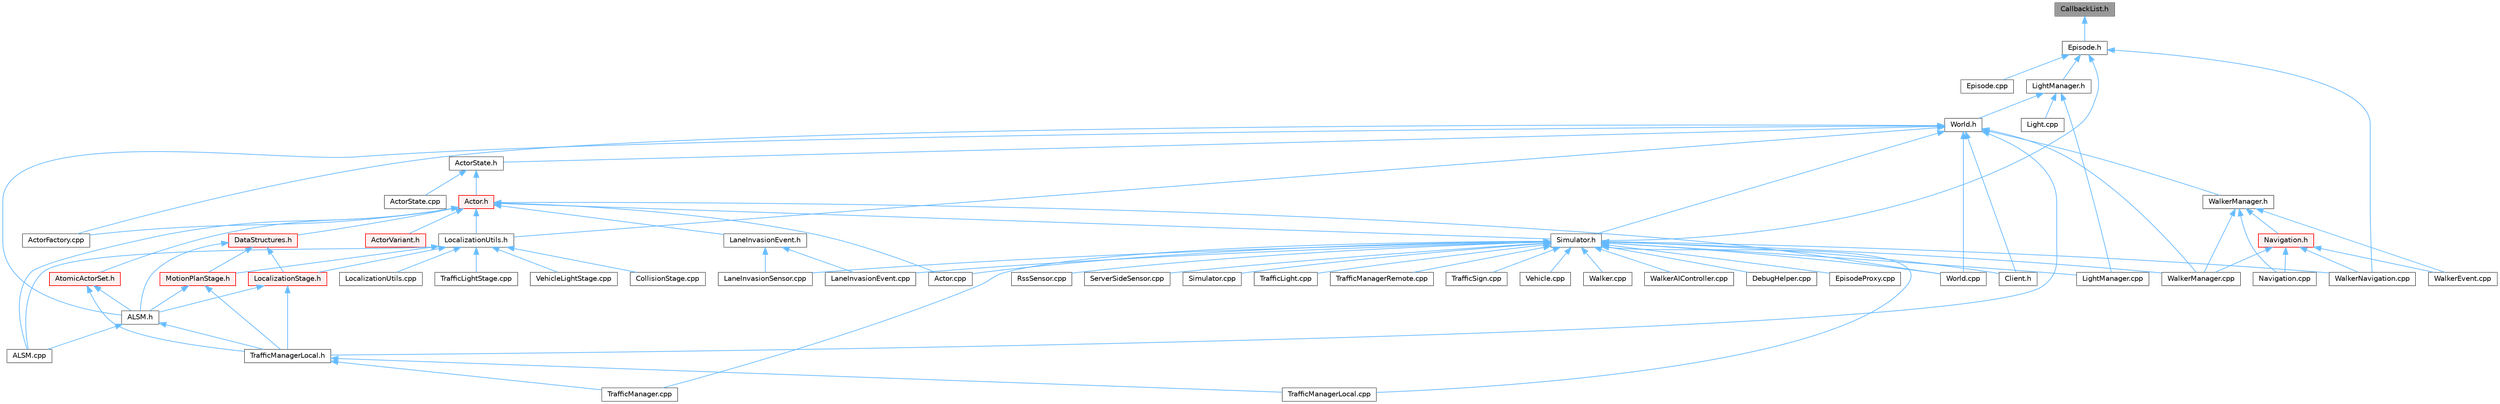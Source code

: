 digraph "CallbackList.h"
{
 // INTERACTIVE_SVG=YES
 // LATEX_PDF_SIZE
  bgcolor="transparent";
  edge [fontname=Helvetica,fontsize=10,labelfontname=Helvetica,labelfontsize=10];
  node [fontname=Helvetica,fontsize=10,shape=box,height=0.2,width=0.4];
  Node1 [id="Node000001",label="CallbackList.h",height=0.2,width=0.4,color="gray40", fillcolor="grey60", style="filled", fontcolor="black",tooltip=" "];
  Node1 -> Node2 [id="edge1_Node000001_Node000002",dir="back",color="steelblue1",style="solid",tooltip=" "];
  Node2 [id="Node000002",label="Episode.h",height=0.2,width=0.4,color="grey40", fillcolor="white", style="filled",URL="$d9/d9e/Episode_8h.html",tooltip=" "];
  Node2 -> Node3 [id="edge2_Node000002_Node000003",dir="back",color="steelblue1",style="solid",tooltip=" "];
  Node3 [id="Node000003",label="Episode.cpp",height=0.2,width=0.4,color="grey40", fillcolor="white", style="filled",URL="$d6/d12/Episode_8cpp.html",tooltip=" "];
  Node2 -> Node4 [id="edge3_Node000002_Node000004",dir="back",color="steelblue1",style="solid",tooltip=" "];
  Node4 [id="Node000004",label="LightManager.h",height=0.2,width=0.4,color="grey40", fillcolor="white", style="filled",URL="$dd/d9a/LightManager_8h.html",tooltip=" "];
  Node4 -> Node5 [id="edge4_Node000004_Node000005",dir="back",color="steelblue1",style="solid",tooltip=" "];
  Node5 [id="Node000005",label="Light.cpp",height=0.2,width=0.4,color="grey40", fillcolor="white", style="filled",URL="$d2/d41/Light_8cpp.html",tooltip=" "];
  Node4 -> Node6 [id="edge5_Node000004_Node000006",dir="back",color="steelblue1",style="solid",tooltip=" "];
  Node6 [id="Node000006",label="LightManager.cpp",height=0.2,width=0.4,color="grey40", fillcolor="white", style="filled",URL="$d3/d1d/LightManager_8cpp.html",tooltip=" "];
  Node4 -> Node7 [id="edge6_Node000004_Node000007",dir="back",color="steelblue1",style="solid",tooltip=" "];
  Node7 [id="Node000007",label="World.h",height=0.2,width=0.4,color="grey40", fillcolor="white", style="filled",URL="$dd/d5b/World_8h.html",tooltip=" "];
  Node7 -> Node8 [id="edge7_Node000007_Node000008",dir="back",color="steelblue1",style="solid",tooltip=" "];
  Node8 [id="Node000008",label="ALSM.h",height=0.2,width=0.4,color="grey40", fillcolor="white", style="filled",URL="$dc/d2c/ALSM_8h.html",tooltip=" "];
  Node8 -> Node9 [id="edge8_Node000008_Node000009",dir="back",color="steelblue1",style="solid",tooltip=" "];
  Node9 [id="Node000009",label="ALSM.cpp",height=0.2,width=0.4,color="grey40", fillcolor="white", style="filled",URL="$d9/da8/ALSM_8cpp.html",tooltip=" "];
  Node8 -> Node10 [id="edge9_Node000008_Node000010",dir="back",color="steelblue1",style="solid",tooltip=" "];
  Node10 [id="Node000010",label="TrafficManagerLocal.h",height=0.2,width=0.4,color="grey40", fillcolor="white", style="filled",URL="$db/ddf/TrafficManagerLocal_8h.html",tooltip=" "];
  Node10 -> Node11 [id="edge10_Node000010_Node000011",dir="back",color="steelblue1",style="solid",tooltip=" "];
  Node11 [id="Node000011",label="TrafficManager.cpp",height=0.2,width=0.4,color="grey40", fillcolor="white", style="filled",URL="$db/d04/TrafficManager_8cpp.html",tooltip=" "];
  Node10 -> Node12 [id="edge11_Node000010_Node000012",dir="back",color="steelblue1",style="solid",tooltip=" "];
  Node12 [id="Node000012",label="TrafficManagerLocal.cpp",height=0.2,width=0.4,color="grey40", fillcolor="white", style="filled",URL="$da/d53/TrafficManagerLocal_8cpp.html",tooltip=" "];
  Node7 -> Node13 [id="edge12_Node000007_Node000013",dir="back",color="steelblue1",style="solid",tooltip=" "];
  Node13 [id="Node000013",label="ActorFactory.cpp",height=0.2,width=0.4,color="grey40", fillcolor="white", style="filled",URL="$df/dd6/ActorFactory_8cpp.html",tooltip=" "];
  Node7 -> Node14 [id="edge13_Node000007_Node000014",dir="back",color="steelblue1",style="solid",tooltip=" "];
  Node14 [id="Node000014",label="ActorState.h",height=0.2,width=0.4,color="grey40", fillcolor="white", style="filled",URL="$d4/d22/client_2detail_2ActorState_8h.html",tooltip=" "];
  Node14 -> Node15 [id="edge14_Node000014_Node000015",dir="back",color="steelblue1",style="solid",tooltip=" "];
  Node15 [id="Node000015",label="Actor.h",height=0.2,width=0.4,color="red", fillcolor="#FFF0F0", style="filled",URL="$da/d48/client_2Actor_8h.html",tooltip=" "];
  Node15 -> Node9 [id="edge15_Node000015_Node000009",dir="back",color="steelblue1",style="solid",tooltip=" "];
  Node15 -> Node16 [id="edge16_Node000015_Node000016",dir="back",color="steelblue1",style="solid",tooltip=" "];
  Node16 [id="Node000016",label="Actor.cpp",height=0.2,width=0.4,color="grey40", fillcolor="white", style="filled",URL="$d4/d34/Actor_8cpp.html",tooltip=" "];
  Node15 -> Node13 [id="edge17_Node000015_Node000013",dir="back",color="steelblue1",style="solid",tooltip=" "];
  Node15 -> Node17 [id="edge18_Node000015_Node000017",dir="back",color="steelblue1",style="solid",tooltip=" "];
  Node17 [id="Node000017",label="ActorVariant.h",height=0.2,width=0.4,color="red", fillcolor="#FFF0F0", style="filled",URL="$d9/d0d/ActorVariant_8h.html",tooltip=" "];
  Node15 -> Node44 [id="edge19_Node000015_Node000044",dir="back",color="steelblue1",style="solid",tooltip=" "];
  Node44 [id="Node000044",label="AtomicActorSet.h",height=0.2,width=0.4,color="red", fillcolor="#FFF0F0", style="filled",URL="$dd/dfa/AtomicActorSet_8h.html",tooltip=" "];
  Node44 -> Node8 [id="edge20_Node000044_Node000008",dir="back",color="steelblue1",style="solid",tooltip=" "];
  Node44 -> Node10 [id="edge21_Node000044_Node000010",dir="back",color="steelblue1",style="solid",tooltip=" "];
  Node15 -> Node50 [id="edge22_Node000015_Node000050",dir="back",color="steelblue1",style="solid",tooltip=" "];
  Node50 [id="Node000050",label="DataStructures.h",height=0.2,width=0.4,color="red", fillcolor="#FFF0F0", style="filled",URL="$d0/d49/DataStructures_8h.html",tooltip=" "];
  Node50 -> Node8 [id="edge23_Node000050_Node000008",dir="back",color="steelblue1",style="solid",tooltip=" "];
  Node50 -> Node23 [id="edge24_Node000050_Node000023",dir="back",color="steelblue1",style="solid",tooltip=" "];
  Node23 [id="Node000023",label="LocalizationStage.h",height=0.2,width=0.4,color="red", fillcolor="#FFF0F0", style="filled",URL="$d9/df4/LocalizationStage_8h.html",tooltip=" "];
  Node23 -> Node8 [id="edge25_Node000023_Node000008",dir="back",color="steelblue1",style="solid",tooltip=" "];
  Node23 -> Node10 [id="edge26_Node000023_Node000010",dir="back",color="steelblue1",style="solid",tooltip=" "];
  Node50 -> Node26 [id="edge27_Node000050_Node000026",dir="back",color="steelblue1",style="solid",tooltip=" "];
  Node26 [id="Node000026",label="MotionPlanStage.h",height=0.2,width=0.4,color="red", fillcolor="#FFF0F0", style="filled",URL="$d3/d00/MotionPlanStage_8h.html",tooltip=" "];
  Node26 -> Node8 [id="edge28_Node000026_Node000008",dir="back",color="steelblue1",style="solid",tooltip=" "];
  Node26 -> Node10 [id="edge29_Node000026_Node000010",dir="back",color="steelblue1",style="solid",tooltip=" "];
  Node15 -> Node54 [id="edge30_Node000015_Node000054",dir="back",color="steelblue1",style="solid",tooltip=" "];
  Node54 [id="Node000054",label="LaneInvasionEvent.h",height=0.2,width=0.4,color="grey40", fillcolor="white", style="filled",URL="$de/d3a/LaneInvasionEvent_8h.html",tooltip=" "];
  Node54 -> Node55 [id="edge31_Node000054_Node000055",dir="back",color="steelblue1",style="solid",tooltip=" "];
  Node55 [id="Node000055",label="LaneInvasionEvent.cpp",height=0.2,width=0.4,color="grey40", fillcolor="white", style="filled",URL="$d6/d75/LaneInvasionEvent_8cpp.html",tooltip=" "];
  Node54 -> Node56 [id="edge32_Node000054_Node000056",dir="back",color="steelblue1",style="solid",tooltip=" "];
  Node56 [id="Node000056",label="LaneInvasionSensor.cpp",height=0.2,width=0.4,color="grey40", fillcolor="white", style="filled",URL="$dd/dbc/LibCarla_2source_2carla_2client_2LaneInvasionSensor_8cpp.html",tooltip=" "];
  Node15 -> Node21 [id="edge33_Node000015_Node000021",dir="back",color="steelblue1",style="solid",tooltip=" "];
  Node21 [id="Node000021",label="LocalizationUtils.h",height=0.2,width=0.4,color="grey40", fillcolor="white", style="filled",URL="$d2/d84/LocalizationUtils_8h.html",tooltip=" "];
  Node21 -> Node9 [id="edge34_Node000021_Node000009",dir="back",color="steelblue1",style="solid",tooltip=" "];
  Node21 -> Node22 [id="edge35_Node000021_Node000022",dir="back",color="steelblue1",style="solid",tooltip=" "];
  Node22 [id="Node000022",label="CollisionStage.cpp",height=0.2,width=0.4,color="grey40", fillcolor="white", style="filled",URL="$db/da2/CollisionStage_8cpp.html",tooltip=" "];
  Node21 -> Node23 [id="edge36_Node000021_Node000023",dir="back",color="steelblue1",style="solid",tooltip=" "];
  Node21 -> Node25 [id="edge37_Node000021_Node000025",dir="back",color="steelblue1",style="solid",tooltip=" "];
  Node25 [id="Node000025",label="LocalizationUtils.cpp",height=0.2,width=0.4,color="grey40", fillcolor="white", style="filled",URL="$d1/dd6/LocalizationUtils_8cpp.html",tooltip=" "];
  Node21 -> Node26 [id="edge38_Node000021_Node000026",dir="back",color="steelblue1",style="solid",tooltip=" "];
  Node21 -> Node28 [id="edge39_Node000021_Node000028",dir="back",color="steelblue1",style="solid",tooltip=" "];
  Node28 [id="Node000028",label="TrafficLightStage.cpp",height=0.2,width=0.4,color="grey40", fillcolor="white", style="filled",URL="$dc/d13/TrafficLightStage_8cpp.html",tooltip=" "];
  Node21 -> Node29 [id="edge40_Node000021_Node000029",dir="back",color="steelblue1",style="solid",tooltip=" "];
  Node29 [id="Node000029",label="VehicleLightStage.cpp",height=0.2,width=0.4,color="grey40", fillcolor="white", style="filled",URL="$d2/d11/VehicleLightStage_8cpp.html",tooltip=" "];
  Node15 -> Node64 [id="edge41_Node000015_Node000064",dir="back",color="steelblue1",style="solid",tooltip=" "];
  Node64 [id="Node000064",label="Simulator.h",height=0.2,width=0.4,color="grey40", fillcolor="white", style="filled",URL="$d6/d4a/Simulator_8h.html",tooltip=" "];
  Node64 -> Node16 [id="edge42_Node000064_Node000016",dir="back",color="steelblue1",style="solid",tooltip=" "];
  Node64 -> Node65 [id="edge43_Node000064_Node000065",dir="back",color="steelblue1",style="solid",tooltip=" "];
  Node65 [id="Node000065",label="Client.h",height=0.2,width=0.4,color="grey40", fillcolor="white", style="filled",URL="$dd/de3/client_2Client_8h.html",tooltip=" "];
  Node64 -> Node66 [id="edge44_Node000064_Node000066",dir="back",color="steelblue1",style="solid",tooltip=" "];
  Node66 [id="Node000066",label="DebugHelper.cpp",height=0.2,width=0.4,color="grey40", fillcolor="white", style="filled",URL="$d2/d01/DebugHelper_8cpp.html",tooltip=" "];
  Node64 -> Node67 [id="edge45_Node000064_Node000067",dir="back",color="steelblue1",style="solid",tooltip=" "];
  Node67 [id="Node000067",label="EpisodeProxy.cpp",height=0.2,width=0.4,color="grey40", fillcolor="white", style="filled",URL="$d2/d6b/EpisodeProxy_8cpp.html",tooltip=" "];
  Node64 -> Node55 [id="edge46_Node000064_Node000055",dir="back",color="steelblue1",style="solid",tooltip=" "];
  Node64 -> Node56 [id="edge47_Node000064_Node000056",dir="back",color="steelblue1",style="solid",tooltip=" "];
  Node64 -> Node6 [id="edge48_Node000064_Node000006",dir="back",color="steelblue1",style="solid",tooltip=" "];
  Node64 -> Node33 [id="edge49_Node000064_Node000033",dir="back",color="steelblue1",style="solid",tooltip=" "];
  Node33 [id="Node000033",label="RssSensor.cpp",height=0.2,width=0.4,color="grey40", fillcolor="white", style="filled",URL="$d8/d77/LibCarla_2source_2carla_2rss_2RssSensor_8cpp.html",tooltip=" "];
  Node64 -> Node62 [id="edge50_Node000064_Node000062",dir="back",color="steelblue1",style="solid",tooltip=" "];
  Node62 [id="Node000062",label="ServerSideSensor.cpp",height=0.2,width=0.4,color="grey40", fillcolor="white", style="filled",URL="$d1/da0/ServerSideSensor_8cpp.html",tooltip=" "];
  Node64 -> Node63 [id="edge51_Node000064_Node000063",dir="back",color="steelblue1",style="solid",tooltip=" "];
  Node63 [id="Node000063",label="Simulator.cpp",height=0.2,width=0.4,color="grey40", fillcolor="white", style="filled",URL="$d2/d0c/Simulator_8cpp.html",tooltip=" "];
  Node64 -> Node35 [id="edge52_Node000064_Node000035",dir="back",color="steelblue1",style="solid",tooltip=" "];
  Node35 [id="Node000035",label="TrafficLight.cpp",height=0.2,width=0.4,color="grey40", fillcolor="white", style="filled",URL="$dd/d90/TrafficLight_8cpp.html",tooltip=" "];
  Node64 -> Node11 [id="edge53_Node000064_Node000011",dir="back",color="steelblue1",style="solid",tooltip=" "];
  Node64 -> Node12 [id="edge54_Node000064_Node000012",dir="back",color="steelblue1",style="solid",tooltip=" "];
  Node64 -> Node68 [id="edge55_Node000064_Node000068",dir="back",color="steelblue1",style="solid",tooltip=" "];
  Node68 [id="Node000068",label="TrafficManagerRemote.cpp",height=0.2,width=0.4,color="grey40", fillcolor="white", style="filled",URL="$d6/d82/TrafficManagerRemote_8cpp.html",tooltip=" "];
  Node64 -> Node36 [id="edge56_Node000064_Node000036",dir="back",color="steelblue1",style="solid",tooltip=" "];
  Node36 [id="Node000036",label="TrafficSign.cpp",height=0.2,width=0.4,color="grey40", fillcolor="white", style="filled",URL="$d1/d40/TrafficSign_8cpp.html",tooltip=" "];
  Node64 -> Node37 [id="edge57_Node000064_Node000037",dir="back",color="steelblue1",style="solid",tooltip=" "];
  Node37 [id="Node000037",label="Vehicle.cpp",height=0.2,width=0.4,color="grey40", fillcolor="white", style="filled",URL="$d0/d27/Vehicle_8cpp.html",tooltip=" "];
  Node64 -> Node69 [id="edge58_Node000064_Node000069",dir="back",color="steelblue1",style="solid",tooltip=" "];
  Node69 [id="Node000069",label="Walker.cpp",height=0.2,width=0.4,color="grey40", fillcolor="white", style="filled",URL="$d6/db6/Walker_8cpp.html",tooltip=" "];
  Node64 -> Node70 [id="edge59_Node000064_Node000070",dir="back",color="steelblue1",style="solid",tooltip=" "];
  Node70 [id="Node000070",label="WalkerAIController.cpp",height=0.2,width=0.4,color="grey40", fillcolor="white", style="filled",URL="$de/d69/WalkerAIController_8cpp.html",tooltip=" "];
  Node64 -> Node71 [id="edge60_Node000064_Node000071",dir="back",color="steelblue1",style="solid",tooltip=" "];
  Node71 [id="Node000071",label="WalkerManager.cpp",height=0.2,width=0.4,color="grey40", fillcolor="white", style="filled",URL="$d2/dbb/WalkerManager_8cpp.html",tooltip=" "];
  Node64 -> Node72 [id="edge61_Node000064_Node000072",dir="back",color="steelblue1",style="solid",tooltip=" "];
  Node72 [id="Node000072",label="WalkerNavigation.cpp",height=0.2,width=0.4,color="grey40", fillcolor="white", style="filled",URL="$de/d84/WalkerNavigation_8cpp.html",tooltip=" "];
  Node64 -> Node38 [id="edge62_Node000064_Node000038",dir="back",color="steelblue1",style="solid",tooltip=" "];
  Node38 [id="Node000038",label="World.cpp",height=0.2,width=0.4,color="grey40", fillcolor="white", style="filled",URL="$d7/dfe/World_8cpp.html",tooltip=" "];
  Node15 -> Node38 [id="edge63_Node000015_Node000038",dir="back",color="steelblue1",style="solid",tooltip=" "];
  Node14 -> Node86 [id="edge64_Node000014_Node000086",dir="back",color="steelblue1",style="solid",tooltip=" "];
  Node86 [id="Node000086",label="ActorState.cpp",height=0.2,width=0.4,color="grey40", fillcolor="white", style="filled",URL="$d6/de7/ActorState_8cpp.html",tooltip=" "];
  Node7 -> Node65 [id="edge65_Node000007_Node000065",dir="back",color="steelblue1",style="solid",tooltip=" "];
  Node7 -> Node21 [id="edge66_Node000007_Node000021",dir="back",color="steelblue1",style="solid",tooltip=" "];
  Node7 -> Node64 [id="edge67_Node000007_Node000064",dir="back",color="steelblue1",style="solid",tooltip=" "];
  Node7 -> Node10 [id="edge68_Node000007_Node000010",dir="back",color="steelblue1",style="solid",tooltip=" "];
  Node7 -> Node71 [id="edge69_Node000007_Node000071",dir="back",color="steelblue1",style="solid",tooltip=" "];
  Node7 -> Node79 [id="edge70_Node000007_Node000079",dir="back",color="steelblue1",style="solid",tooltip=" "];
  Node79 [id="Node000079",label="WalkerManager.h",height=0.2,width=0.4,color="grey40", fillcolor="white", style="filled",URL="$df/d64/WalkerManager_8h.html",tooltip=" "];
  Node79 -> Node80 [id="edge71_Node000079_Node000080",dir="back",color="steelblue1",style="solid",tooltip=" "];
  Node80 [id="Node000080",label="Navigation.cpp",height=0.2,width=0.4,color="grey40", fillcolor="white", style="filled",URL="$d5/d9c/Navigation_8cpp.html",tooltip=" "];
  Node79 -> Node81 [id="edge72_Node000079_Node000081",dir="back",color="steelblue1",style="solid",tooltip=" "];
  Node81 [id="Node000081",label="Navigation.h",height=0.2,width=0.4,color="red", fillcolor="#FFF0F0", style="filled",URL="$d0/d36/Navigation_8h.html",tooltip=" "];
  Node81 -> Node80 [id="edge73_Node000081_Node000080",dir="back",color="steelblue1",style="solid",tooltip=" "];
  Node81 -> Node82 [id="edge74_Node000081_Node000082",dir="back",color="steelblue1",style="solid",tooltip=" "];
  Node82 [id="Node000082",label="WalkerEvent.cpp",height=0.2,width=0.4,color="grey40", fillcolor="white", style="filled",URL="$de/db9/WalkerEvent_8cpp.html",tooltip=" "];
  Node81 -> Node71 [id="edge75_Node000081_Node000071",dir="back",color="steelblue1",style="solid",tooltip=" "];
  Node81 -> Node72 [id="edge76_Node000081_Node000072",dir="back",color="steelblue1",style="solid",tooltip=" "];
  Node79 -> Node82 [id="edge77_Node000079_Node000082",dir="back",color="steelblue1",style="solid",tooltip=" "];
  Node79 -> Node71 [id="edge78_Node000079_Node000071",dir="back",color="steelblue1",style="solid",tooltip=" "];
  Node7 -> Node38 [id="edge79_Node000007_Node000038",dir="back",color="steelblue1",style="solid",tooltip=" "];
  Node2 -> Node64 [id="edge80_Node000002_Node000064",dir="back",color="steelblue1",style="solid",tooltip=" "];
  Node2 -> Node72 [id="edge81_Node000002_Node000072",dir="back",color="steelblue1",style="solid",tooltip=" "];
}
